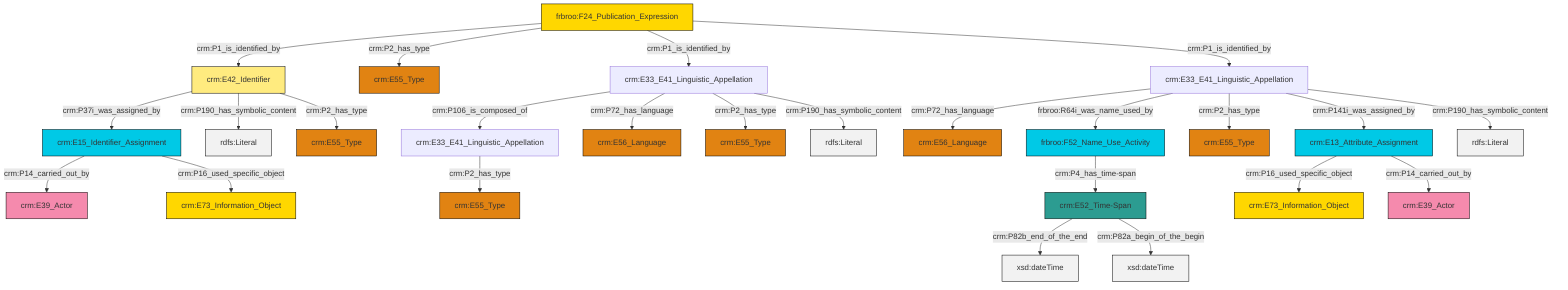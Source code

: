 graph TD
classDef Literal fill:#f2f2f2,stroke:#000000;
classDef CRM_Entity fill:#FFFFFF,stroke:#000000;
classDef Temporal_Entity fill:#00C9E6, stroke:#000000;
classDef Type fill:#E18312, stroke:#000000;
classDef Time-Span fill:#2C9C91, stroke:#000000;
classDef Appellation fill:#FFEB7F, stroke:#000000;
classDef Place fill:#008836, stroke:#000000;
classDef Persistent_Item fill:#B266B2, stroke:#000000;
classDef Conceptual_Object fill:#FFD700, stroke:#000000;
classDef Physical_Thing fill:#D2B48C, stroke:#000000;
classDef Actor fill:#f58aad, stroke:#000000;
classDef PC_Classes fill:#4ce600, stroke:#000000;
classDef Multi fill:#cccccc,stroke:#000000;

2["crm:E33_E41_Linguistic_Appellation"]:::Default -->|crm:P72_has_language| 3["crm:E56_Language"]:::Type
2["crm:E33_E41_Linguistic_Appellation"]:::Default -->|frbroo:R64i_was_name_used_by| 4["frbroo:F52_Name_Use_Activity"]:::Temporal_Entity
6["crm:E42_Identifier"]:::Appellation -->|crm:P37i_was_assigned_by| 7["crm:E15_Identifier_Assignment"]:::Temporal_Entity
10["crm:E33_E41_Linguistic_Appellation"]:::Default -->|crm:P106_is_composed_of| 11["crm:E33_E41_Linguistic_Appellation"]:::Default
11["crm:E33_E41_Linguistic_Appellation"]:::Default -->|crm:P2_has_type| 8["crm:E55_Type"]:::Type
10["crm:E33_E41_Linguistic_Appellation"]:::Default -->|crm:P72_has_language| 12["crm:E56_Language"]:::Type
6["crm:E42_Identifier"]:::Appellation -->|crm:P190_has_symbolic_content| 13[rdfs:Literal]:::Literal
10["crm:E33_E41_Linguistic_Appellation"]:::Default -->|crm:P2_has_type| 14["crm:E55_Type"]:::Type
10["crm:E33_E41_Linguistic_Appellation"]:::Default -->|crm:P190_has_symbolic_content| 21[rdfs:Literal]:::Literal
22["frbroo:F24_Publication_Expression"]:::Conceptual_Object -->|crm:P1_is_identified_by| 6["crm:E42_Identifier"]:::Appellation
19["crm:E13_Attribute_Assignment"]:::Temporal_Entity -->|crm:P16_used_specific_object| 23["crm:E73_Information_Object"]:::Conceptual_Object
24["crm:E52_Time-Span"]:::Time-Span -->|crm:P82b_end_of_the_end| 25[xsd:dateTime]:::Literal
19["crm:E13_Attribute_Assignment"]:::Temporal_Entity -->|crm:P14_carried_out_by| 0["crm:E39_Actor"]:::Actor
2["crm:E33_E41_Linguistic_Appellation"]:::Default -->|crm:P2_has_type| 26["crm:E55_Type"]:::Type
24["crm:E52_Time-Span"]:::Time-Span -->|crm:P82a_begin_of_the_begin| 32[xsd:dateTime]:::Literal
22["frbroo:F24_Publication_Expression"]:::Conceptual_Object -->|crm:P2_has_type| 34["crm:E55_Type"]:::Type
22["frbroo:F24_Publication_Expression"]:::Conceptual_Object -->|crm:P1_is_identified_by| 10["crm:E33_E41_Linguistic_Appellation"]:::Default
7["crm:E15_Identifier_Assignment"]:::Temporal_Entity -->|crm:P14_carried_out_by| 15["crm:E39_Actor"]:::Actor
6["crm:E42_Identifier"]:::Appellation -->|crm:P2_has_type| 35["crm:E55_Type"]:::Type
4["frbroo:F52_Name_Use_Activity"]:::Temporal_Entity -->|crm:P4_has_time-span| 24["crm:E52_Time-Span"]:::Time-Span
2["crm:E33_E41_Linguistic_Appellation"]:::Default -->|crm:P141i_was_assigned_by| 19["crm:E13_Attribute_Assignment"]:::Temporal_Entity
22["frbroo:F24_Publication_Expression"]:::Conceptual_Object -->|crm:P1_is_identified_by| 2["crm:E33_E41_Linguistic_Appellation"]:::Default
7["crm:E15_Identifier_Assignment"]:::Temporal_Entity -->|crm:P16_used_specific_object| 17["crm:E73_Information_Object"]:::Conceptual_Object
2["crm:E33_E41_Linguistic_Appellation"]:::Default -->|crm:P190_has_symbolic_content| 45[rdfs:Literal]:::Literal